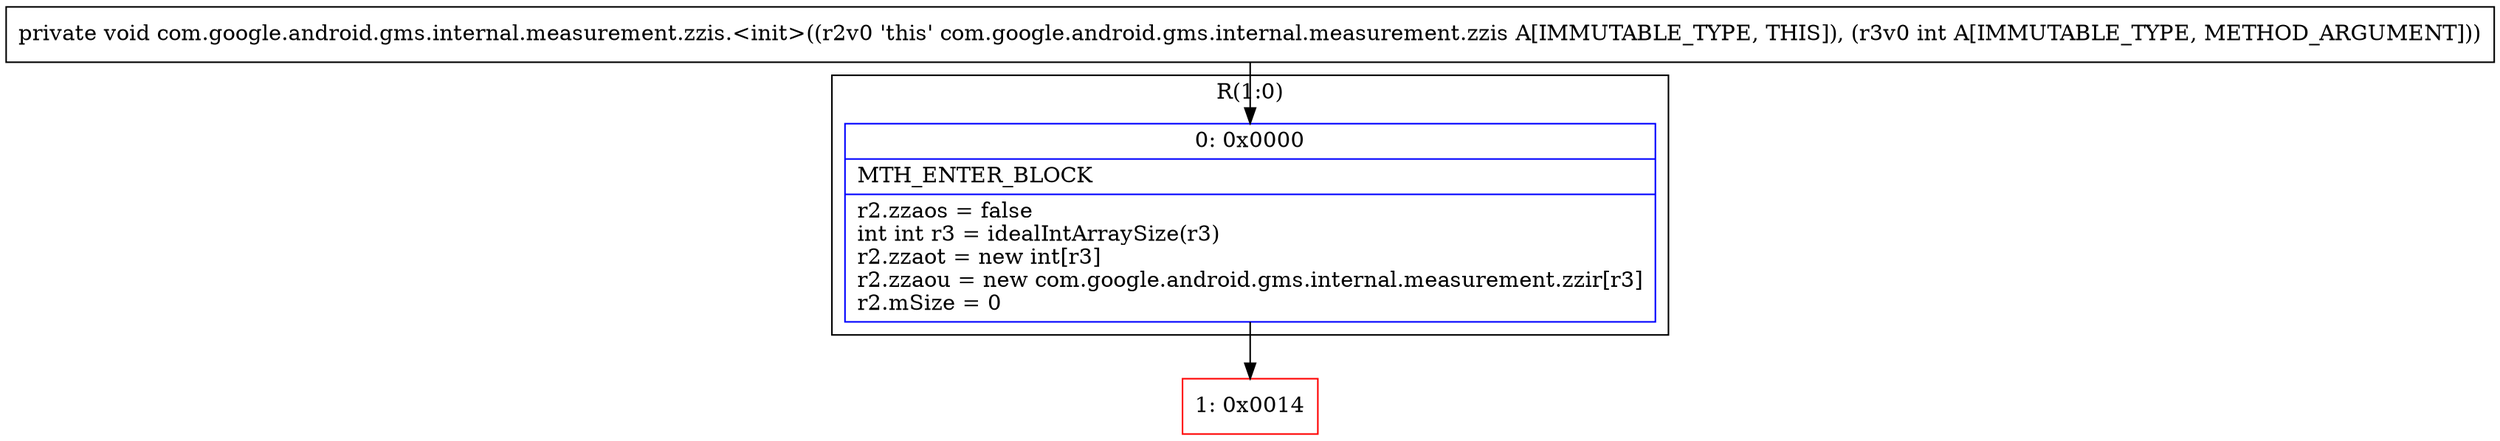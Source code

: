 digraph "CFG forcom.google.android.gms.internal.measurement.zzis.\<init\>(I)V" {
subgraph cluster_Region_307530858 {
label = "R(1:0)";
node [shape=record,color=blue];
Node_0 [shape=record,label="{0\:\ 0x0000|MTH_ENTER_BLOCK\l|r2.zzaos = false\lint int r3 = idealIntArraySize(r3)\lr2.zzaot = new int[r3]\lr2.zzaou = new com.google.android.gms.internal.measurement.zzir[r3]\lr2.mSize = 0\l}"];
}
Node_1 [shape=record,color=red,label="{1\:\ 0x0014}"];
MethodNode[shape=record,label="{private void com.google.android.gms.internal.measurement.zzis.\<init\>((r2v0 'this' com.google.android.gms.internal.measurement.zzis A[IMMUTABLE_TYPE, THIS]), (r3v0 int A[IMMUTABLE_TYPE, METHOD_ARGUMENT])) }"];
MethodNode -> Node_0;
Node_0 -> Node_1;
}

